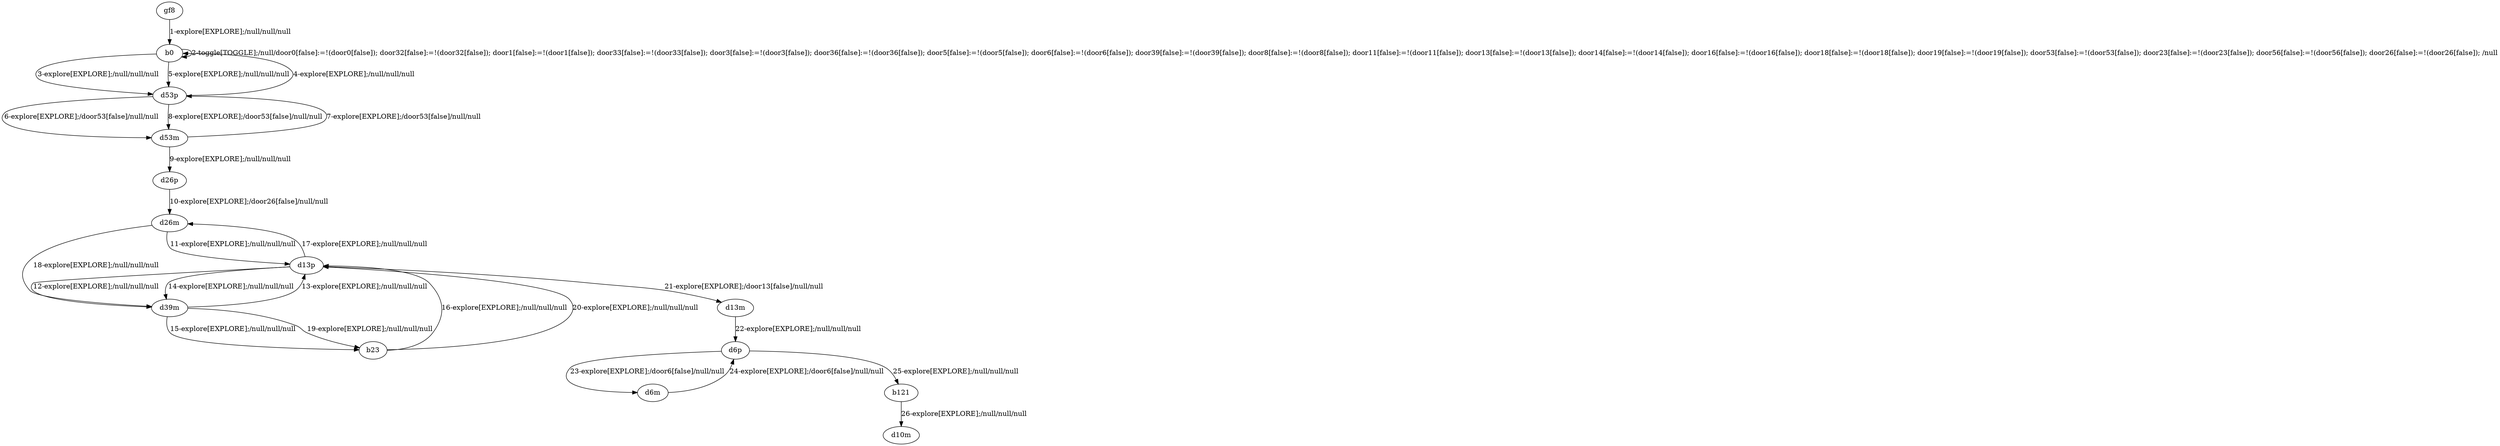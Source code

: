 # Total number of goals covered by this test: 1
# b121 --> d10m

digraph g {
"gf8" -> "b0" [label = "1-explore[EXPLORE];/null/null/null"];
"b0" -> "b0" [label = "2-toggle[TOGGLE];/null/door0[false]:=!(door0[false]); door32[false]:=!(door32[false]); door1[false]:=!(door1[false]); door33[false]:=!(door33[false]); door3[false]:=!(door3[false]); door36[false]:=!(door36[false]); door5[false]:=!(door5[false]); door6[false]:=!(door6[false]); door39[false]:=!(door39[false]); door8[false]:=!(door8[false]); door11[false]:=!(door11[false]); door13[false]:=!(door13[false]); door14[false]:=!(door14[false]); door16[false]:=!(door16[false]); door18[false]:=!(door18[false]); door19[false]:=!(door19[false]); door53[false]:=!(door53[false]); door23[false]:=!(door23[false]); door56[false]:=!(door56[false]); door26[false]:=!(door26[false]); /null"];
"b0" -> "d53p" [label = "3-explore[EXPLORE];/null/null/null"];
"d53p" -> "b0" [label = "4-explore[EXPLORE];/null/null/null"];
"b0" -> "d53p" [label = "5-explore[EXPLORE];/null/null/null"];
"d53p" -> "d53m" [label = "6-explore[EXPLORE];/door53[false]/null/null"];
"d53m" -> "d53p" [label = "7-explore[EXPLORE];/door53[false]/null/null"];
"d53p" -> "d53m" [label = "8-explore[EXPLORE];/door53[false]/null/null"];
"d53m" -> "d26p" [label = "9-explore[EXPLORE];/null/null/null"];
"d26p" -> "d26m" [label = "10-explore[EXPLORE];/door26[false]/null/null"];
"d26m" -> "d13p" [label = "11-explore[EXPLORE];/null/null/null"];
"d13p" -> "d39m" [label = "12-explore[EXPLORE];/null/null/null"];
"d39m" -> "d13p" [label = "13-explore[EXPLORE];/null/null/null"];
"d13p" -> "d39m" [label = "14-explore[EXPLORE];/null/null/null"];
"d39m" -> "b23" [label = "15-explore[EXPLORE];/null/null/null"];
"b23" -> "d13p" [label = "16-explore[EXPLORE];/null/null/null"];
"d13p" -> "d26m" [label = "17-explore[EXPLORE];/null/null/null"];
"d26m" -> "d39m" [label = "18-explore[EXPLORE];/null/null/null"];
"d39m" -> "b23" [label = "19-explore[EXPLORE];/null/null/null"];
"b23" -> "d13p" [label = "20-explore[EXPLORE];/null/null/null"];
"d13p" -> "d13m" [label = "21-explore[EXPLORE];/door13[false]/null/null"];
"d13m" -> "d6p" [label = "22-explore[EXPLORE];/null/null/null"];
"d6p" -> "d6m" [label = "23-explore[EXPLORE];/door6[false]/null/null"];
"d6m" -> "d6p" [label = "24-explore[EXPLORE];/door6[false]/null/null"];
"d6p" -> "b121" [label = "25-explore[EXPLORE];/null/null/null"];
"b121" -> "d10m" [label = "26-explore[EXPLORE];/null/null/null"];
}
